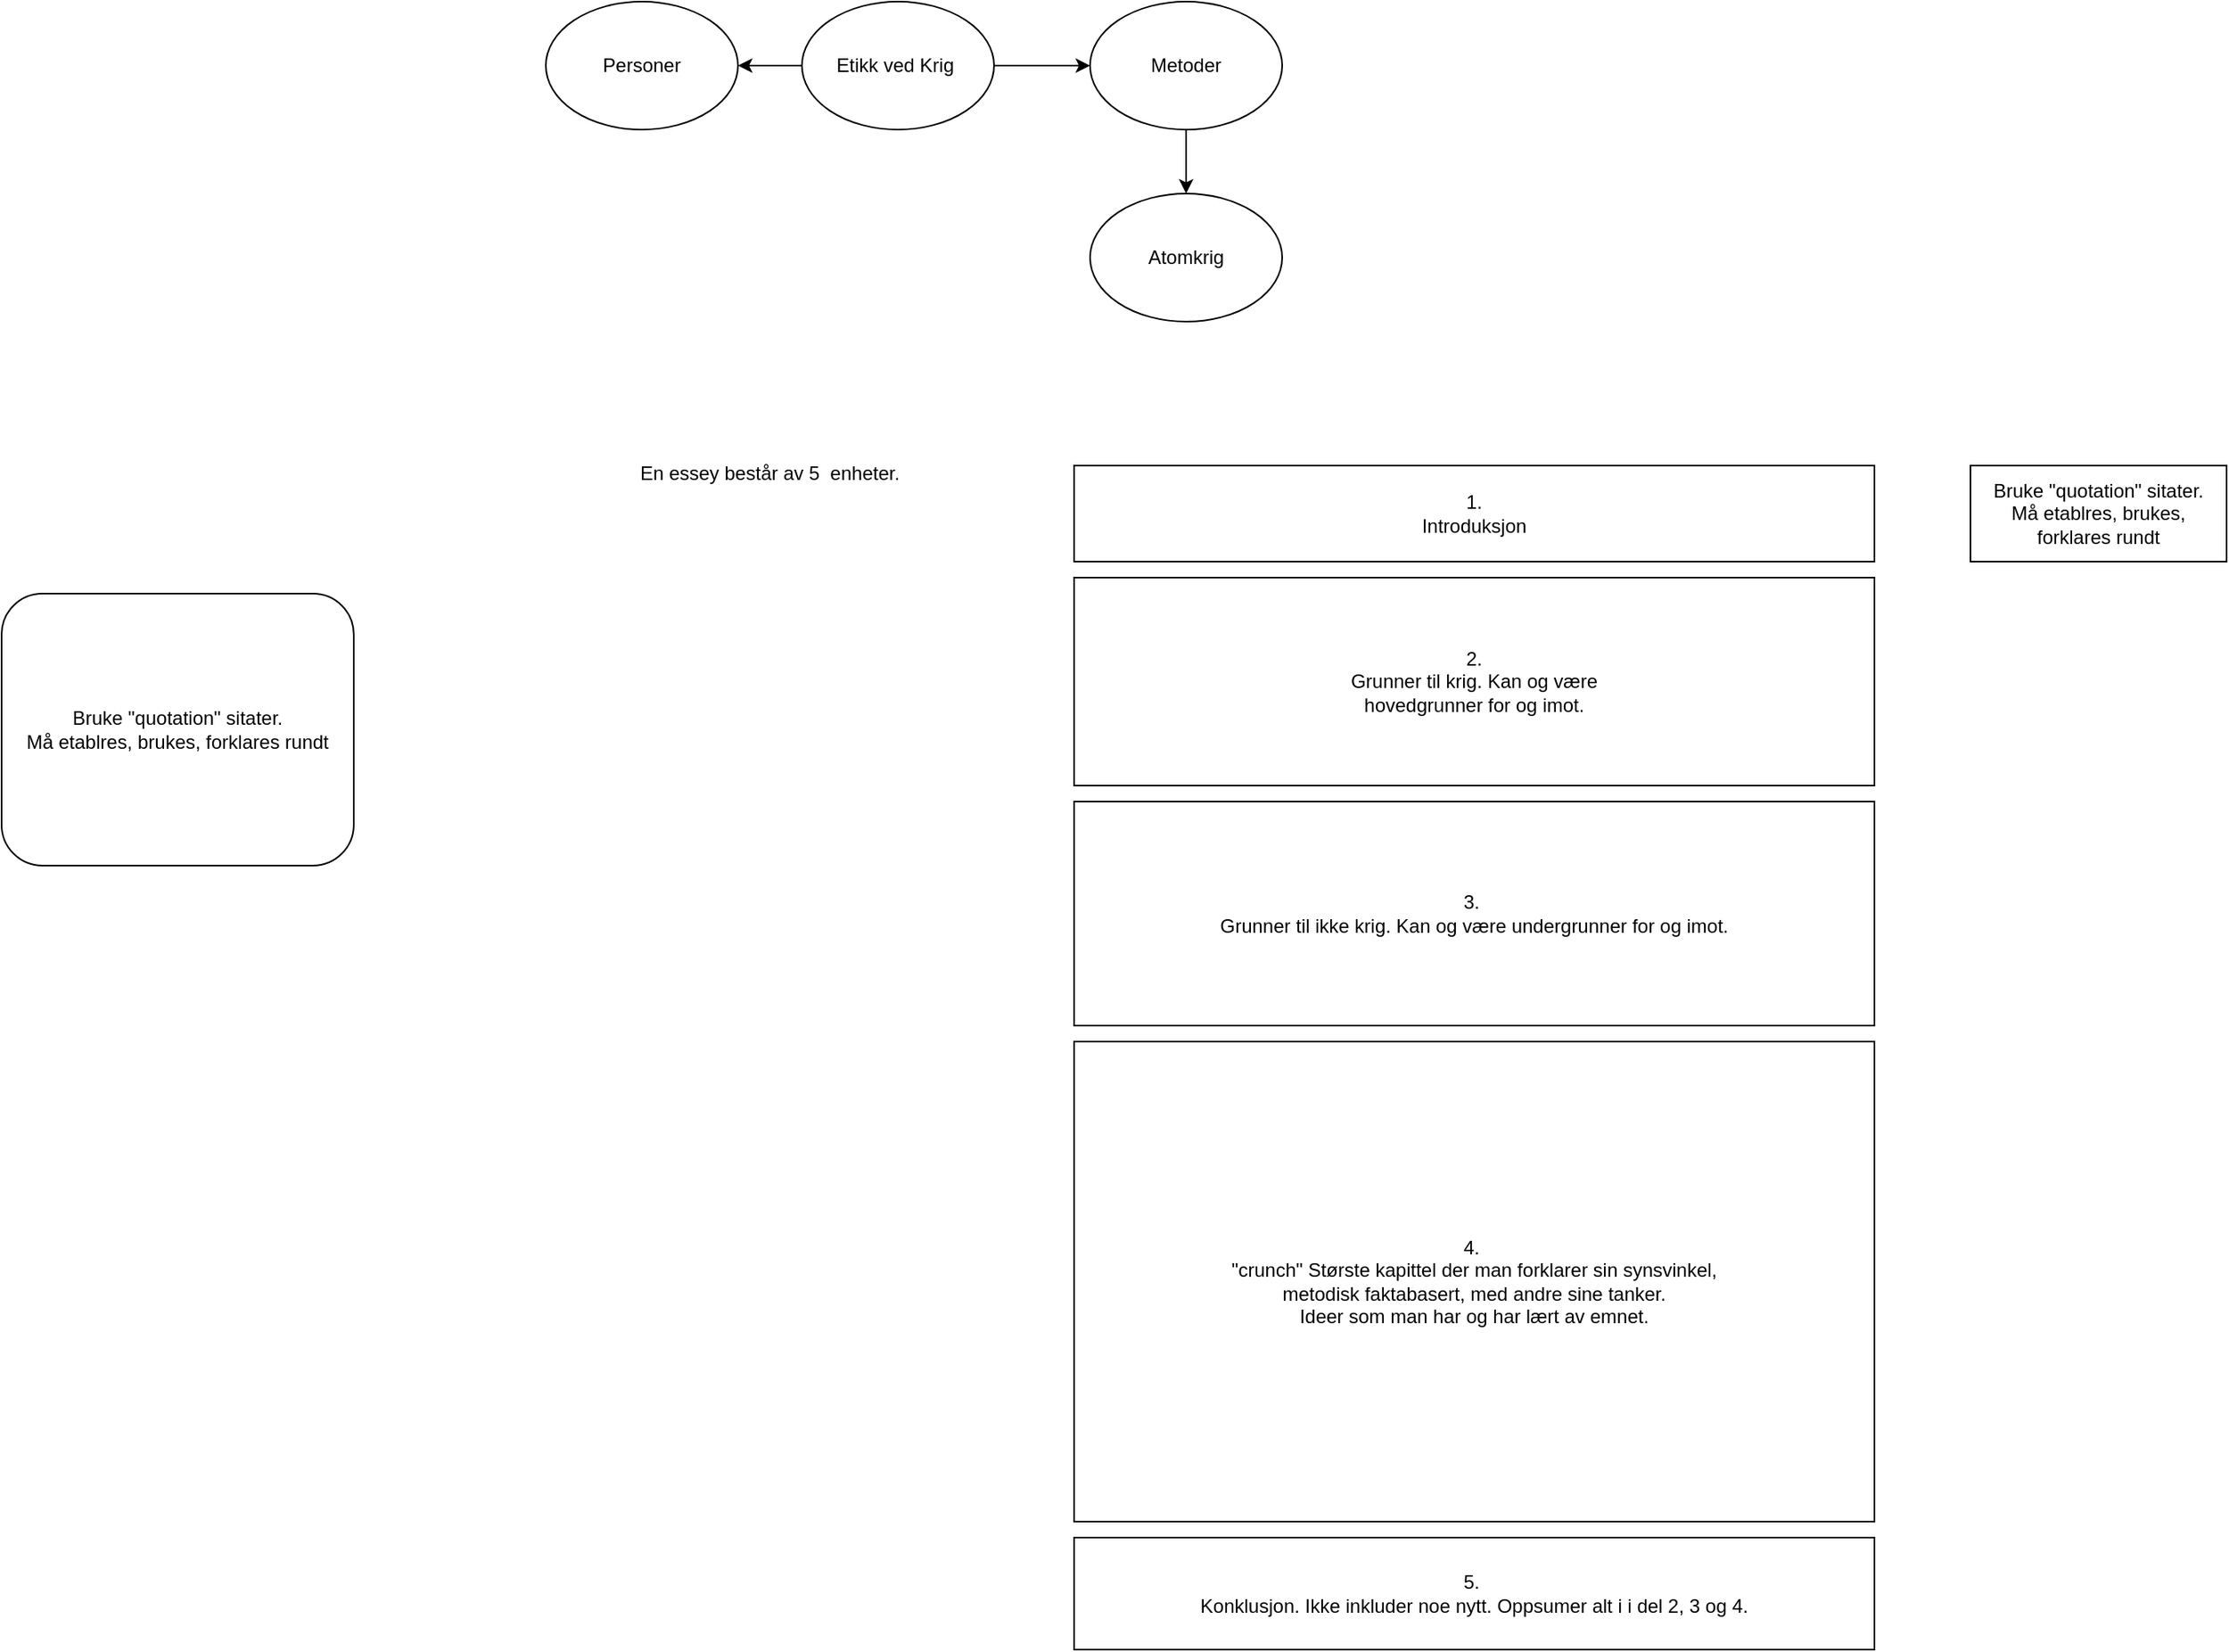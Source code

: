 <mxfile version="14.3.1" type="github">
  <diagram id="W-XjO6lS5ifQV8LYXLU5" name="Page-1">
    <mxGraphModel dx="2489" dy="762" grid="1" gridSize="10" guides="1" tooltips="1" connect="1" arrows="1" fold="1" page="1" pageScale="1" pageWidth="827" pageHeight="1169" math="0" shadow="0">
      <root>
        <mxCell id="0" />
        <mxCell id="1" parent="0" />
        <mxCell id="VRuH1pvmXJRrElLr02zH-1" value="" style="edgeStyle=orthogonalEdgeStyle;rounded=0;orthogonalLoop=1;jettySize=auto;html=1;" parent="1" source="MudVOC_LyHgyW86bBqMA-3" target="MudVOC_LyHgyW86bBqMA-4" edge="1">
          <mxGeometry relative="1" as="geometry" />
        </mxCell>
        <mxCell id="VRuH1pvmXJRrElLr02zH-2" value="" style="edgeStyle=orthogonalEdgeStyle;rounded=0;orthogonalLoop=1;jettySize=auto;html=1;" parent="1" source="MudVOC_LyHgyW86bBqMA-3" target="MudVOC_LyHgyW86bBqMA-6" edge="1">
          <mxGeometry relative="1" as="geometry" />
        </mxCell>
        <mxCell id="MudVOC_LyHgyW86bBqMA-3" value="Etikk ved Krig&amp;nbsp;" style="ellipse;whiteSpace=wrap;html=1;" parent="1" vertex="1">
          <mxGeometry x="170" y="350" width="120" height="80" as="geometry" />
        </mxCell>
        <mxCell id="MudVOC_LyHgyW86bBqMA-4" value="Personer" style="ellipse;whiteSpace=wrap;html=1;" parent="1" vertex="1">
          <mxGeometry x="10" y="350" width="120" height="80" as="geometry" />
        </mxCell>
        <mxCell id="VRuH1pvmXJRrElLr02zH-3" value="" style="edgeStyle=orthogonalEdgeStyle;rounded=0;orthogonalLoop=1;jettySize=auto;html=1;" parent="1" source="MudVOC_LyHgyW86bBqMA-6" target="MudVOC_LyHgyW86bBqMA-8" edge="1">
          <mxGeometry relative="1" as="geometry" />
        </mxCell>
        <mxCell id="MudVOC_LyHgyW86bBqMA-6" value="Metoder" style="ellipse;whiteSpace=wrap;html=1;" parent="1" vertex="1">
          <mxGeometry x="350" y="350" width="120" height="80" as="geometry" />
        </mxCell>
        <mxCell id="MudVOC_LyHgyW86bBqMA-8" value="Atomkrig" style="ellipse;whiteSpace=wrap;html=1;" parent="1" vertex="1">
          <mxGeometry x="350" y="470" width="120" height="80" as="geometry" />
        </mxCell>
        <mxCell id="4cT1354pfiAyZwbUqg14-1" value="En essey består av 5&amp;nbsp; enheter." style="text;html=1;strokeColor=none;fillColor=none;align=center;verticalAlign=middle;whiteSpace=wrap;rounded=0;" vertex="1" parent="1">
          <mxGeometry x="40" y="590" width="220" height="110" as="geometry" />
        </mxCell>
        <mxCell id="4cT1354pfiAyZwbUqg14-2" value="1.&lt;br&gt;Introduksjon" style="rounded=0;whiteSpace=wrap;html=1;" vertex="1" parent="1">
          <mxGeometry x="340" y="640" width="500" height="60" as="geometry" />
        </mxCell>
        <mxCell id="4cT1354pfiAyZwbUqg14-3" value="5.&amp;nbsp;&lt;br&gt;Konklusjon. Ikke inkluder noe nytt. Oppsumer alt i i del 2, 3 og 4." style="rounded=0;whiteSpace=wrap;html=1;" vertex="1" parent="1">
          <mxGeometry x="340" y="1310" width="500" height="70" as="geometry" />
        </mxCell>
        <mxCell id="4cT1354pfiAyZwbUqg14-4" value="2.&lt;br&gt;Grunner til krig. Kan og være &lt;br&gt;hovedgrunner for og imot." style="rounded=0;whiteSpace=wrap;html=1;" vertex="1" parent="1">
          <mxGeometry x="340" y="710" width="500" height="130" as="geometry" />
        </mxCell>
        <mxCell id="4cT1354pfiAyZwbUqg14-6" value="3.&amp;nbsp;&lt;br&gt;Grunner til ikke krig. Kan og være undergrunner for og imot." style="rounded=0;whiteSpace=wrap;html=1;" vertex="1" parent="1">
          <mxGeometry x="340" y="850" width="500" height="140" as="geometry" />
        </mxCell>
        <mxCell id="4cT1354pfiAyZwbUqg14-7" value="4.&amp;nbsp;&lt;br&gt;&quot;crunch&quot; Største kapittel der man forklarer sin synsvinkel, &lt;br&gt;metodisk faktabasert, med andre sine tanker.&lt;br&gt;Ideer som man har og har lært av emnet." style="rounded=0;whiteSpace=wrap;html=1;" vertex="1" parent="1">
          <mxGeometry x="340" y="1000" width="500" height="300" as="geometry" />
        </mxCell>
        <mxCell id="4cT1354pfiAyZwbUqg14-9" value="Bruke &quot;quotation&quot; sitater.&lt;br&gt;Må etablres, brukes, forklares rundt" style="rounded=1;whiteSpace=wrap;html=1;" vertex="1" parent="1">
          <mxGeometry x="-330" y="720" width="220" height="170" as="geometry" />
        </mxCell>
        <mxCell id="4cT1354pfiAyZwbUqg14-10" value="Bruke &quot;quotation&quot; sitater.&lt;br&gt;Må etablres, brukes, forklares rundt" style="whiteSpace=wrap;html=1;" vertex="1" parent="1">
          <mxGeometry x="900" y="640" width="160" height="60" as="geometry" />
        </mxCell>
      </root>
    </mxGraphModel>
  </diagram>
</mxfile>
